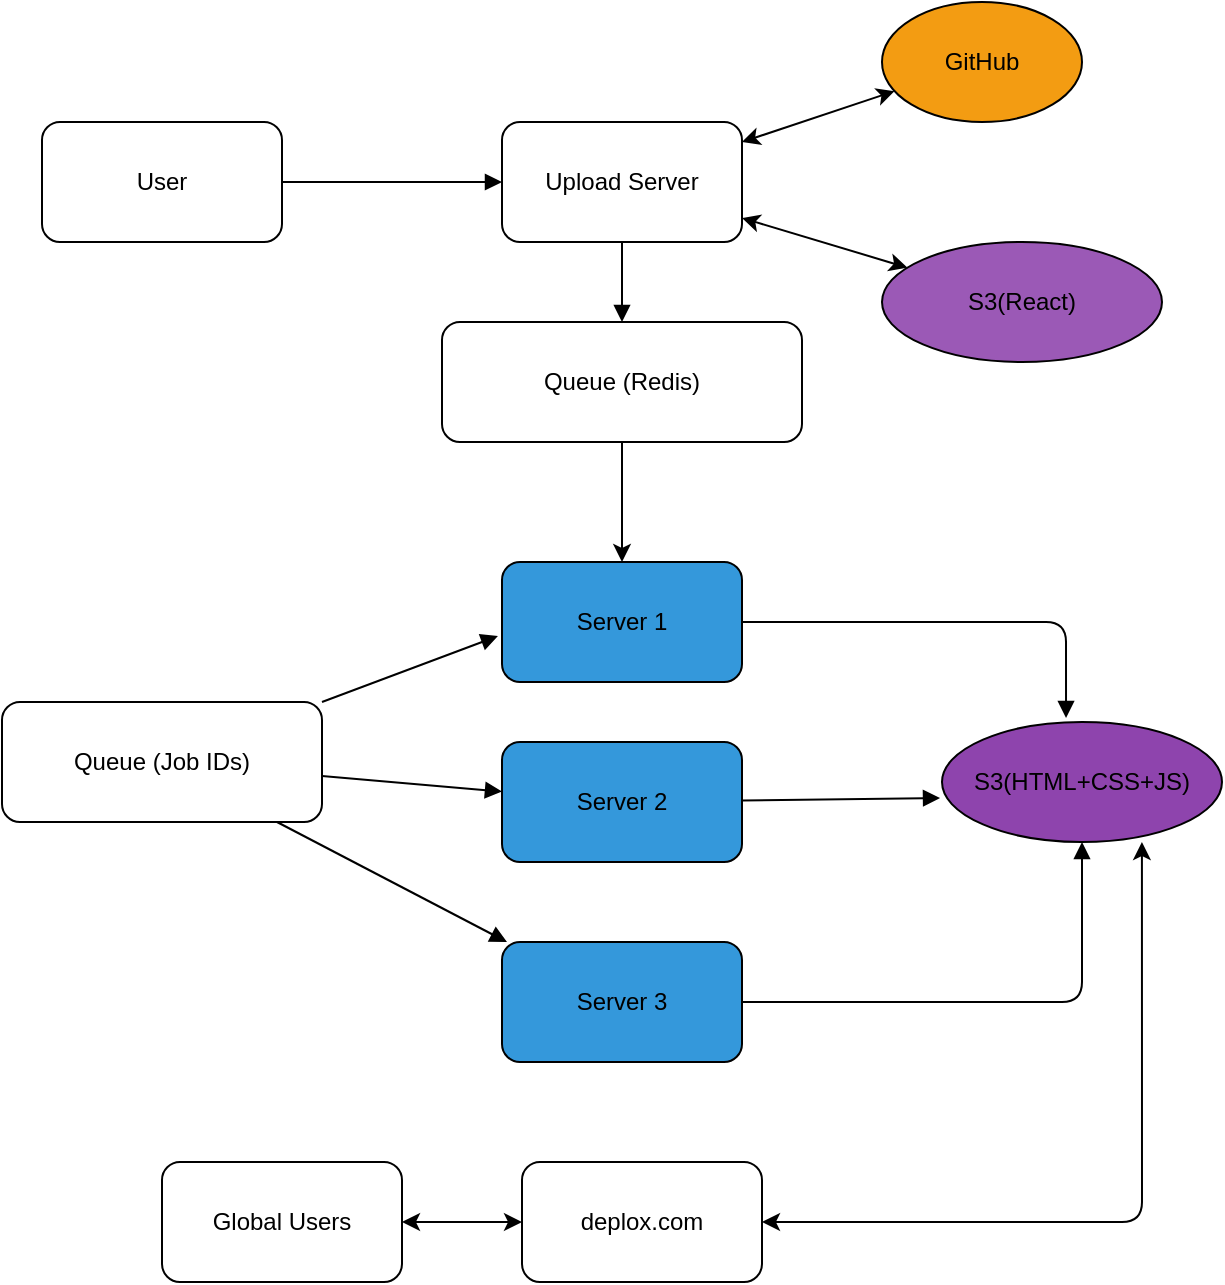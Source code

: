<mxfile version="24.7.17">
  <diagram id="chSc8eJwqFy3lXWsQzqH" name="Page-1">
    <mxGraphModel dx="2284" dy="836" grid="1" gridSize="10" guides="1" tooltips="1" connect="1" arrows="1" fold="1" page="1" pageScale="1" pageWidth="850" pageHeight="1100" math="0" shadow="0">
      <root>
        <mxCell id="0" />
        <mxCell id="1" parent="0" />
        <mxCell id="user" value="User" style="rounded=1;whiteSpace=wrap;html=1;" parent="1" vertex="1">
          <mxGeometry x="-60" y="100" width="120" height="60" as="geometry" />
        </mxCell>
        <mxCell id="upload" value="Upload Server" style="rounded=1;whiteSpace=wrap;html=1;" parent="1" vertex="1">
          <mxGeometry x="170" y="100" width="120" height="60" as="geometry" />
        </mxCell>
        <mxCell id="github" value="GitHub" style="ellipse;whiteSpace=wrap;html=1;fillColor=#f39c12" parent="1" vertex="1">
          <mxGeometry x="360" y="40" width="100" height="60" as="geometry" />
        </mxCell>
        <mxCell id="s3_upload" value="S3(React)" style="ellipse;whiteSpace=wrap;html=1;fillColor=#9b59b6" parent="1" vertex="1">
          <mxGeometry x="360" y="160" width="140" height="60" as="geometry" />
        </mxCell>
        <mxCell id="x-0vK5npGYyJ1vBO1GtR-4" value="" style="edgeStyle=orthogonalEdgeStyle;rounded=0;orthogonalLoop=1;jettySize=auto;html=1;" edge="1" parent="1" source="queue" target="worker1">
          <mxGeometry relative="1" as="geometry" />
        </mxCell>
        <mxCell id="queue" value="Queue (Redis)" style="shape=label;whiteSpace=wrap;html=1;aspect=fixed;fillStyle=solid;rounded=1;" parent="1" vertex="1">
          <mxGeometry x="140" y="200" width="180" height="60" as="geometry" />
        </mxCell>
        <mxCell id="e1" style="endArrow=block;" parent="1" source="user" target="upload" edge="1">
          <mxGeometry relative="1" as="geometry" />
        </mxCell>
        <mxCell id="e2" style="endArrow=classic;startArrow=classic;html=1;" parent="1" source="upload" target="github" edge="1">
          <mxGeometry relative="1" as="geometry" />
        </mxCell>
        <mxCell id="e3" style="endArrow=classic;startArrow=classic;html=1;" parent="1" source="upload" target="s3_upload" edge="1">
          <mxGeometry relative="1" as="geometry" />
        </mxCell>
        <mxCell id="e4" style="endArrow=block;" parent="1" source="upload" target="queue" edge="1">
          <mxGeometry relative="1" as="geometry" />
        </mxCell>
        <mxCell id="queue2" value="Queue (Job IDs)" style="shape=label;whiteSpace=wrap;html=1;rounded=1;" parent="1" vertex="1">
          <mxGeometry x="-80" y="390" width="160" height="60" as="geometry" />
        </mxCell>
        <mxCell id="worker1" value="Server 1" style="rounded=1;whiteSpace=wrap;html=1;fillColor=#3498db" parent="1" vertex="1">
          <mxGeometry x="170" y="320" width="120" height="60" as="geometry" />
        </mxCell>
        <mxCell id="worker2" value="Server 2" style="rounded=1;whiteSpace=wrap;html=1;fillColor=#3498db" parent="1" vertex="1">
          <mxGeometry x="170" y="410" width="120" height="60" as="geometry" />
        </mxCell>
        <mxCell id="worker3" value="Server 3" style="rounded=1;whiteSpace=wrap;html=1;fillColor=#3498db" parent="1" vertex="1">
          <mxGeometry x="170" y="510" width="120" height="60" as="geometry" />
        </mxCell>
        <mxCell id="e5" style="endArrow=block;entryX=-0.017;entryY=0.617;entryDx=0;entryDy=0;entryPerimeter=0;" parent="1" source="queue2" target="worker1" edge="1">
          <mxGeometry relative="1" as="geometry" />
        </mxCell>
        <mxCell id="e6" style="endArrow=block;" parent="1" source="queue2" target="worker2" edge="1">
          <mxGeometry relative="1" as="geometry" />
        </mxCell>
        <mxCell id="e7" style="endArrow=block;" parent="1" source="queue2" target="worker3" edge="1">
          <mxGeometry relative="1" as="geometry" />
        </mxCell>
        <mxCell id="e8" style="endArrow=block;entryX=0.443;entryY=-0.033;entryDx=0;entryDy=0;entryPerimeter=0;" parent="1" source="worker1" target="x-0vK5npGYyJ1vBO1GtR-1" edge="1">
          <mxGeometry relative="1" as="geometry">
            <Array as="points">
              <mxPoint x="452" y="350" />
            </Array>
          </mxGeometry>
        </mxCell>
        <mxCell id="e9" style="endArrow=block;entryX=-0.007;entryY=0.633;entryDx=0;entryDy=0;entryPerimeter=0;" parent="1" source="worker2" target="x-0vK5npGYyJ1vBO1GtR-1" edge="1">
          <mxGeometry relative="1" as="geometry" />
        </mxCell>
        <mxCell id="e10" style="endArrow=block;entryX=0.5;entryY=1;entryDx=0;entryDy=0;" parent="1" source="worker3" target="x-0vK5npGYyJ1vBO1GtR-1" edge="1">
          <mxGeometry relative="1" as="geometry">
            <Array as="points">
              <mxPoint x="460" y="540" />
            </Array>
          </mxGeometry>
        </mxCell>
        <mxCell id="users" value="Global Users" style="rounded=1;whiteSpace=wrap;html=1;" parent="1" vertex="1">
          <mxGeometry y="620" width="120" height="60" as="geometry" />
        </mxCell>
        <mxCell id="domain" value="deplox.com" style="rounded=1;whiteSpace=wrap;html=1;" parent="1" vertex="1">
          <mxGeometry x="180" y="620" width="120" height="60" as="geometry" />
        </mxCell>
        <mxCell id="e11" style="endArrow=classic;startArrow=classic;html=1;" parent="1" source="users" target="domain" edge="1">
          <mxGeometry relative="1" as="geometry" />
        </mxCell>
        <mxCell id="e12" style="endArrow=classic;entryX=0.714;entryY=1;entryDx=0;entryDy=0;entryPerimeter=0;startArrow=classic;html=1;" parent="1" source="domain" target="x-0vK5npGYyJ1vBO1GtR-1" edge="1">
          <mxGeometry relative="1" as="geometry">
            <mxPoint x="340" y="650" as="targetPoint" />
            <Array as="points">
              <mxPoint x="490" y="650" />
            </Array>
          </mxGeometry>
        </mxCell>
        <mxCell id="x-0vK5npGYyJ1vBO1GtR-1" value="S3(HTML+CSS+JS)" style="ellipse;whiteSpace=wrap;html=1;fillColor=#8e44ad" vertex="1" parent="1">
          <mxGeometry x="390" y="400" width="140" height="60" as="geometry" />
        </mxCell>
      </root>
    </mxGraphModel>
  </diagram>
</mxfile>
